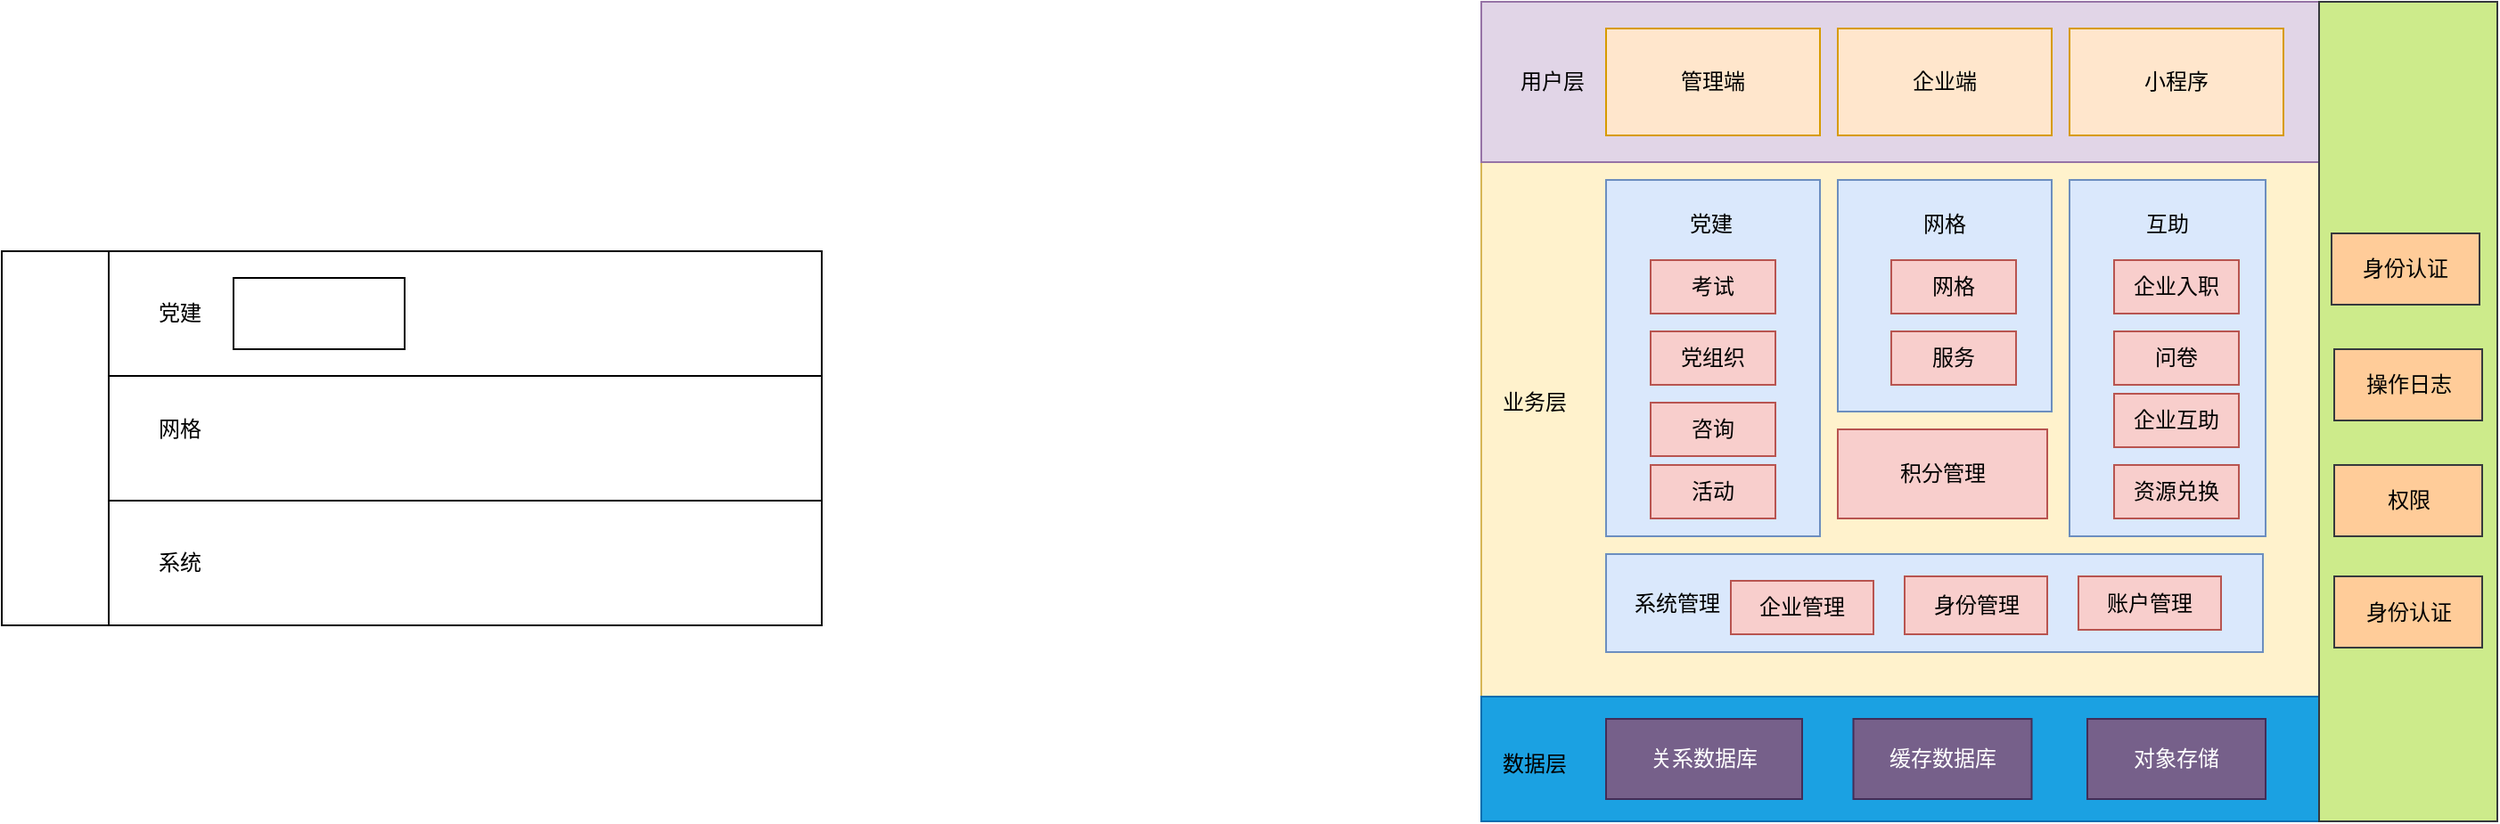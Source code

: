 <mxfile version="24.7.17">
  <diagram name="第 1 页" id="eSVTDXhliKxFprjVSLXG">
    <mxGraphModel dx="1877" dy="611" grid="1" gridSize="10" guides="1" tooltips="1" connect="1" arrows="1" fold="1" page="1" pageScale="1" pageWidth="827" pageHeight="1169" math="0" shadow="0">
      <root>
        <mxCell id="0" />
        <mxCell id="1" parent="0" />
        <mxCell id="2-Nz5hR15z9vdlPKefg0-64" value="" style="rounded=0;whiteSpace=wrap;html=1;" vertex="1" parent="1">
          <mxGeometry x="-570" y="310" width="460" height="210" as="geometry" />
        </mxCell>
        <mxCell id="2-Nz5hR15z9vdlPKefg0-66" value="" style="rounded=0;whiteSpace=wrap;html=1;" vertex="1" parent="1">
          <mxGeometry x="-510" y="310" width="400" height="70" as="geometry" />
        </mxCell>
        <mxCell id="2-Nz5hR15z9vdlPKefg0-5" value="" style="rounded=0;whiteSpace=wrap;html=1;fillColor=#fff2cc;strokeColor=#d6b656;" vertex="1" parent="1">
          <mxGeometry x="260" y="260" width="470" height="300" as="geometry" />
        </mxCell>
        <mxCell id="2-Nz5hR15z9vdlPKefg0-57" value="" style="rounded=0;whiteSpace=wrap;html=1;fillColor=#dae8fc;strokeColor=#6c8ebf;" vertex="1" parent="1">
          <mxGeometry x="330" y="480" width="368.5" height="55" as="geometry" />
        </mxCell>
        <mxCell id="2-Nz5hR15z9vdlPKefg0-4" value="" style="rounded=0;whiteSpace=wrap;html=1;fillColor=#e1d5e7;strokeColor=#9673a6;" vertex="1" parent="1">
          <mxGeometry x="260" y="170" width="470" height="90" as="geometry" />
        </mxCell>
        <mxCell id="2-Nz5hR15z9vdlPKefg0-6" value="管理端" style="rounded=0;whiteSpace=wrap;html=1;fillColor=#ffe6cc;strokeColor=#d79b00;" vertex="1" parent="1">
          <mxGeometry x="330" y="185" width="120" height="60" as="geometry" />
        </mxCell>
        <mxCell id="2-Nz5hR15z9vdlPKefg0-7" value="企业端" style="rounded=0;whiteSpace=wrap;html=1;fillColor=#ffe6cc;strokeColor=#d79b00;" vertex="1" parent="1">
          <mxGeometry x="460" y="185" width="120" height="60" as="geometry" />
        </mxCell>
        <mxCell id="2-Nz5hR15z9vdlPKefg0-8" value="小程序" style="rounded=0;whiteSpace=wrap;html=1;fillColor=#ffe6cc;strokeColor=#d79b00;" vertex="1" parent="1">
          <mxGeometry x="590" y="185" width="120" height="60" as="geometry" />
        </mxCell>
        <mxCell id="2-Nz5hR15z9vdlPKefg0-9" value="用户层" style="text;html=1;align=center;verticalAlign=middle;whiteSpace=wrap;rounded=0;" vertex="1" parent="1">
          <mxGeometry x="270" y="200" width="60" height="30" as="geometry" />
        </mxCell>
        <mxCell id="2-Nz5hR15z9vdlPKefg0-10" value="业务层" style="text;html=1;align=center;verticalAlign=middle;whiteSpace=wrap;rounded=0;" vertex="1" parent="1">
          <mxGeometry x="260" y="380" width="60" height="30" as="geometry" />
        </mxCell>
        <mxCell id="2-Nz5hR15z9vdlPKefg0-11" value="" style="rounded=0;whiteSpace=wrap;html=1;fillColor=#dae8fc;strokeColor=#6c8ebf;" vertex="1" parent="1">
          <mxGeometry x="330" y="270" width="120" height="200" as="geometry" />
        </mxCell>
        <mxCell id="2-Nz5hR15z9vdlPKefg0-12" value="" style="rounded=0;whiteSpace=wrap;html=1;fillColor=#dae8fc;strokeColor=#6c8ebf;" vertex="1" parent="1">
          <mxGeometry x="460" y="270" width="120" height="130" as="geometry" />
        </mxCell>
        <mxCell id="2-Nz5hR15z9vdlPKefg0-13" value="互助" style="rounded=0;whiteSpace=wrap;html=1;fillColor=#dae8fc;strokeColor=#6c8ebf;" vertex="1" parent="1">
          <mxGeometry x="590" y="270" width="110" height="200" as="geometry" />
        </mxCell>
        <mxCell id="2-Nz5hR15z9vdlPKefg0-15" value="企业管理" style="rounded=0;whiteSpace=wrap;html=1;fillColor=#f8cecc;strokeColor=#b85450;" vertex="1" parent="1">
          <mxGeometry x="400" y="495" width="80" height="30" as="geometry" />
        </mxCell>
        <mxCell id="2-Nz5hR15z9vdlPKefg0-16" value="身份管理" style="rounded=0;whiteSpace=wrap;html=1;fillColor=#f8cecc;strokeColor=#b85450;" vertex="1" parent="1">
          <mxGeometry x="497.5" y="492.5" width="80" height="32.5" as="geometry" />
        </mxCell>
        <mxCell id="2-Nz5hR15z9vdlPKefg0-17" value="" style="rounded=0;whiteSpace=wrap;html=1;fillColor=#1ba1e2;fontColor=#ffffff;strokeColor=#006EAF;" vertex="1" parent="1">
          <mxGeometry x="260" y="560" width="470" height="70" as="geometry" />
        </mxCell>
        <mxCell id="2-Nz5hR15z9vdlPKefg0-18" value="关系数据库" style="rounded=0;whiteSpace=wrap;html=1;fillColor=#76608a;fontColor=#ffffff;strokeColor=#432D57;" vertex="1" parent="1">
          <mxGeometry x="330" y="572.5" width="110" height="45" as="geometry" />
        </mxCell>
        <mxCell id="2-Nz5hR15z9vdlPKefg0-19" value="数据层" style="text;html=1;align=center;verticalAlign=middle;whiteSpace=wrap;rounded=0;" vertex="1" parent="1">
          <mxGeometry x="260" y="582.5" width="60" height="30" as="geometry" />
        </mxCell>
        <mxCell id="2-Nz5hR15z9vdlPKefg0-20" value="缓存数据库" style="rounded=0;whiteSpace=wrap;html=1;fillColor=#76608a;fontColor=#ffffff;strokeColor=#432D57;" vertex="1" parent="1">
          <mxGeometry x="468.75" y="572.5" width="100" height="45" as="geometry" />
        </mxCell>
        <mxCell id="2-Nz5hR15z9vdlPKefg0-21" value="对象存储" style="rounded=0;whiteSpace=wrap;html=1;fillColor=#76608a;fontColor=#ffffff;strokeColor=#432D57;" vertex="1" parent="1">
          <mxGeometry x="600" y="572.5" width="100" height="45" as="geometry" />
        </mxCell>
        <mxCell id="2-Nz5hR15z9vdlPKefg0-26" value="党建" style="text;html=1;align=center;verticalAlign=middle;whiteSpace=wrap;rounded=0;" vertex="1" parent="1">
          <mxGeometry x="359" y="280" width="60" height="30" as="geometry" />
        </mxCell>
        <mxCell id="2-Nz5hR15z9vdlPKefg0-27" value="考试" style="rounded=0;whiteSpace=wrap;html=1;fillColor=#f8cecc;strokeColor=#b85450;" vertex="1" parent="1">
          <mxGeometry x="355" y="315" width="70" height="30" as="geometry" />
        </mxCell>
        <mxCell id="2-Nz5hR15z9vdlPKefg0-28" value="党组织" style="rounded=0;whiteSpace=wrap;html=1;fillColor=#f8cecc;strokeColor=#b85450;" vertex="1" parent="1">
          <mxGeometry x="355" y="355" width="70" height="30" as="geometry" />
        </mxCell>
        <mxCell id="2-Nz5hR15z9vdlPKefg0-29" value="咨询" style="rounded=0;whiteSpace=wrap;html=1;fillColor=#f8cecc;strokeColor=#b85450;" vertex="1" parent="1">
          <mxGeometry x="355" y="395" width="70" height="30" as="geometry" />
        </mxCell>
        <mxCell id="2-Nz5hR15z9vdlPKefg0-30" value="活动" style="rounded=0;whiteSpace=wrap;html=1;fillColor=#f8cecc;strokeColor=#b85450;" vertex="1" parent="1">
          <mxGeometry x="355" y="430" width="70" height="30" as="geometry" />
        </mxCell>
        <mxCell id="2-Nz5hR15z9vdlPKefg0-31" value="网格" style="text;html=1;align=center;verticalAlign=middle;whiteSpace=wrap;rounded=0;" vertex="1" parent="1">
          <mxGeometry x="490" y="280" width="60" height="30" as="geometry" />
        </mxCell>
        <mxCell id="2-Nz5hR15z9vdlPKefg0-34" value="企业入职" style="rounded=0;whiteSpace=wrap;html=1;fillColor=#f8cecc;strokeColor=#b85450;" vertex="1" parent="1">
          <mxGeometry x="615" y="315" width="70" height="30" as="geometry" />
        </mxCell>
        <mxCell id="2-Nz5hR15z9vdlPKefg0-35" value="服务" style="rounded=0;whiteSpace=wrap;html=1;fillColor=#f8cecc;strokeColor=#b85450;" vertex="1" parent="1">
          <mxGeometry x="490" y="355" width="70" height="30" as="geometry" />
        </mxCell>
        <mxCell id="2-Nz5hR15z9vdlPKefg0-36" value="互助" style="text;html=1;align=center;verticalAlign=middle;whiteSpace=wrap;rounded=0;" vertex="1" parent="1">
          <mxGeometry x="615" y="280" width="60" height="30" as="geometry" />
        </mxCell>
        <mxCell id="2-Nz5hR15z9vdlPKefg0-37" value="网格" style="rounded=0;whiteSpace=wrap;html=1;fillColor=#f8cecc;strokeColor=#b85450;" vertex="1" parent="1">
          <mxGeometry x="490" y="315" width="70" height="30" as="geometry" />
        </mxCell>
        <mxCell id="2-Nz5hR15z9vdlPKefg0-38" value="问卷" style="rounded=0;whiteSpace=wrap;html=1;fillColor=#f8cecc;strokeColor=#b85450;" vertex="1" parent="1">
          <mxGeometry x="615" y="355" width="70" height="30" as="geometry" />
        </mxCell>
        <mxCell id="2-Nz5hR15z9vdlPKefg0-39" value="企业互助" style="rounded=0;whiteSpace=wrap;html=1;fillColor=#f8cecc;strokeColor=#b85450;" vertex="1" parent="1">
          <mxGeometry x="615" y="390" width="70" height="30" as="geometry" />
        </mxCell>
        <mxCell id="2-Nz5hR15z9vdlPKefg0-40" value="资源兑换" style="rounded=0;whiteSpace=wrap;html=1;fillColor=#f8cecc;strokeColor=#b85450;" vertex="1" parent="1">
          <mxGeometry x="615" y="430" width="70" height="30" as="geometry" />
        </mxCell>
        <mxCell id="2-Nz5hR15z9vdlPKefg0-58" value="系统管理" style="text;html=1;align=center;verticalAlign=middle;whiteSpace=wrap;rounded=0;" vertex="1" parent="1">
          <mxGeometry x="340" y="492.5" width="60" height="30" as="geometry" />
        </mxCell>
        <mxCell id="2-Nz5hR15z9vdlPKefg0-59" value="" style="rounded=0;whiteSpace=wrap;html=1;fillColor=#f8cecc;strokeColor=#b85450;" vertex="1" parent="1">
          <mxGeometry x="460" y="410" width="117.5" height="50" as="geometry" />
        </mxCell>
        <mxCell id="2-Nz5hR15z9vdlPKefg0-61" value="积分管理" style="text;html=1;align=center;verticalAlign=middle;whiteSpace=wrap;rounded=0;" vertex="1" parent="1">
          <mxGeometry x="488.75" y="420" width="60" height="30" as="geometry" />
        </mxCell>
        <mxCell id="2-Nz5hR15z9vdlPKefg0-62" value="账户管理" style="rounded=0;whiteSpace=wrap;html=1;fillColor=#f8cecc;strokeColor=#b85450;" vertex="1" parent="1">
          <mxGeometry x="595" y="492.5" width="80" height="30" as="geometry" />
        </mxCell>
        <mxCell id="2-Nz5hR15z9vdlPKefg0-65" value="党建" style="text;html=1;align=center;verticalAlign=middle;whiteSpace=wrap;rounded=0;" vertex="1" parent="1">
          <mxGeometry x="-500" y="330" width="60" height="30" as="geometry" />
        </mxCell>
        <mxCell id="2-Nz5hR15z9vdlPKefg0-68" value="" style="rounded=0;whiteSpace=wrap;html=1;" vertex="1" parent="1">
          <mxGeometry x="-440" y="325" width="96" height="40" as="geometry" />
        </mxCell>
        <mxCell id="2-Nz5hR15z9vdlPKefg0-69" value="" style="rounded=0;whiteSpace=wrap;html=1;" vertex="1" parent="1">
          <mxGeometry x="-510" y="380" width="400" height="70" as="geometry" />
        </mxCell>
        <mxCell id="2-Nz5hR15z9vdlPKefg0-70" value="" style="rounded=0;whiteSpace=wrap;html=1;" vertex="1" parent="1">
          <mxGeometry x="-510" y="450" width="400" height="70" as="geometry" />
        </mxCell>
        <mxCell id="2-Nz5hR15z9vdlPKefg0-71" value="网格" style="text;html=1;align=center;verticalAlign=middle;whiteSpace=wrap;rounded=0;" vertex="1" parent="1">
          <mxGeometry x="-500" y="395" width="60" height="30" as="geometry" />
        </mxCell>
        <mxCell id="2-Nz5hR15z9vdlPKefg0-72" value="系统" style="text;html=1;align=center;verticalAlign=middle;whiteSpace=wrap;rounded=0;" vertex="1" parent="1">
          <mxGeometry x="-500" y="470" width="60" height="30" as="geometry" />
        </mxCell>
        <mxCell id="2-Nz5hR15z9vdlPKefg0-73" value="" style="rounded=0;whiteSpace=wrap;html=1;fillColor=#cdeb8b;strokeColor=#36393d;" vertex="1" parent="1">
          <mxGeometry x="730" y="170" width="100" height="460" as="geometry" />
        </mxCell>
        <mxCell id="2-Nz5hR15z9vdlPKefg0-74" value="身份认证" style="rounded=0;whiteSpace=wrap;html=1;fillColor=#ffcc99;strokeColor=#36393d;" vertex="1" parent="1">
          <mxGeometry x="737" y="300" width="83" height="40" as="geometry" />
        </mxCell>
        <mxCell id="2-Nz5hR15z9vdlPKefg0-75" value="操作日志" style="rounded=0;whiteSpace=wrap;html=1;fillColor=#ffcc99;strokeColor=#36393d;" vertex="1" parent="1">
          <mxGeometry x="738.5" y="365" width="83" height="40" as="geometry" />
        </mxCell>
        <mxCell id="2-Nz5hR15z9vdlPKefg0-76" value="权限" style="rounded=0;whiteSpace=wrap;html=1;fillColor=#ffcc99;strokeColor=#36393d;" vertex="1" parent="1">
          <mxGeometry x="738.5" y="430" width="83" height="40" as="geometry" />
        </mxCell>
        <mxCell id="2-Nz5hR15z9vdlPKefg0-77" value="身份认证" style="rounded=0;whiteSpace=wrap;html=1;fillColor=#ffcc99;strokeColor=#36393d;" vertex="1" parent="1">
          <mxGeometry x="738.5" y="492.5" width="83" height="40" as="geometry" />
        </mxCell>
      </root>
    </mxGraphModel>
  </diagram>
</mxfile>
